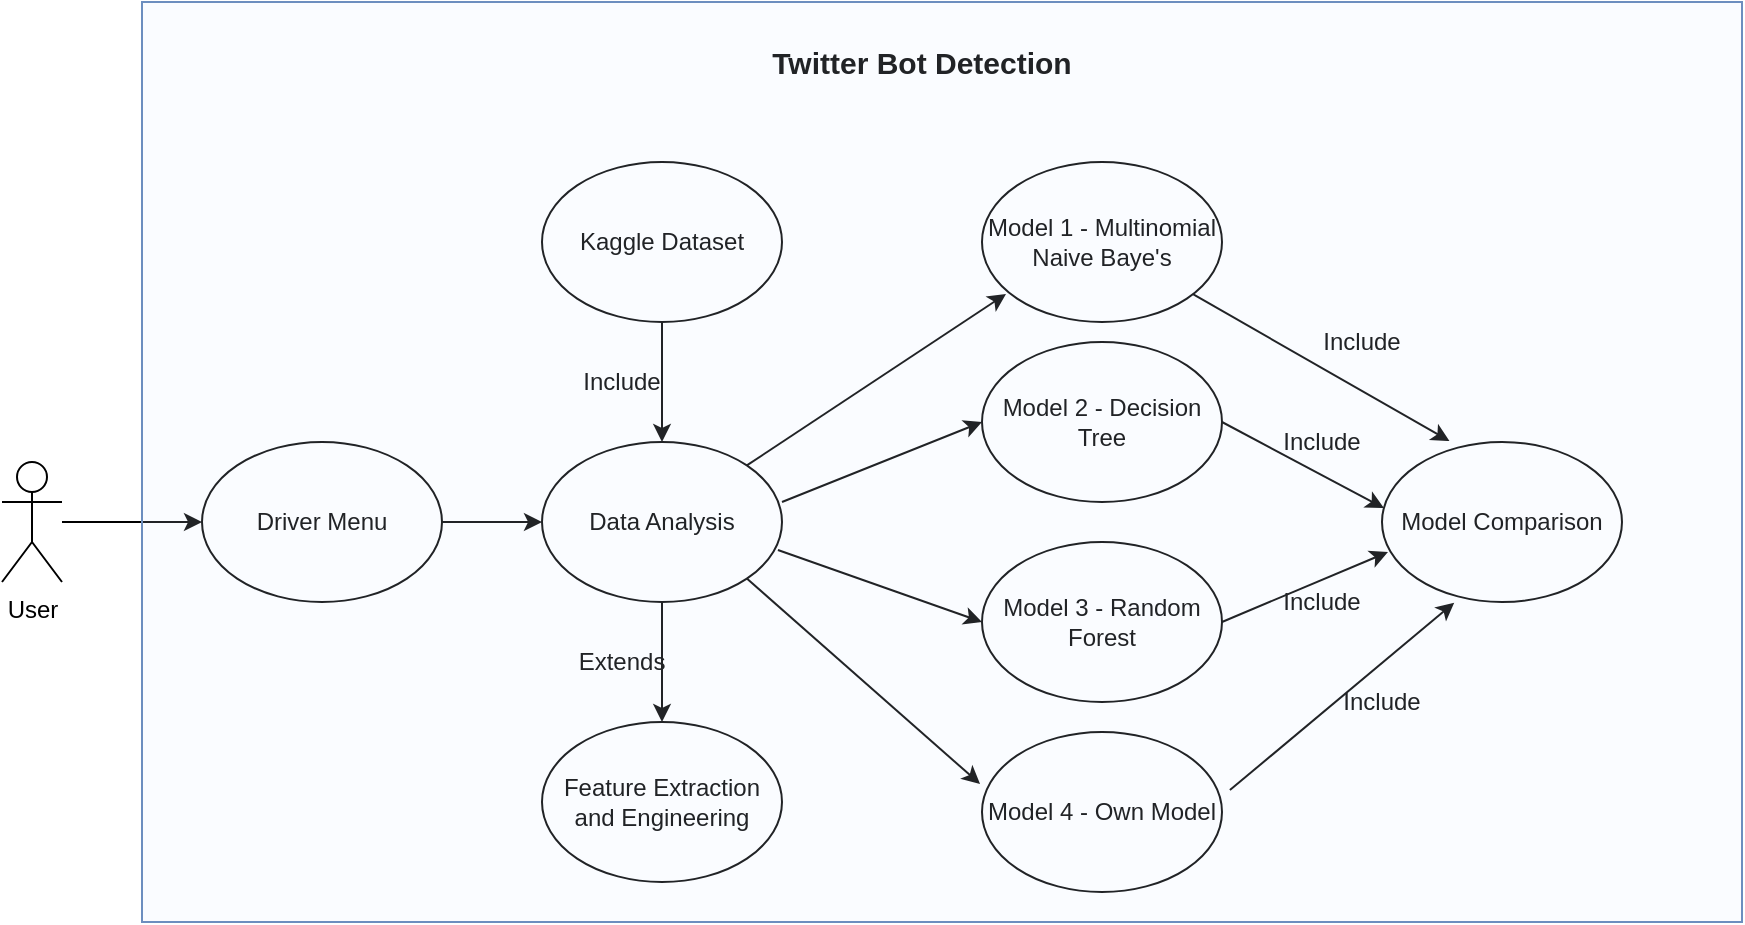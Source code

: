 <mxfile version="12.8.5" type="device"><diagram name="Page-1" id="42789a77-a242-8287-6e28-9cd8cfd52e62"><mxGraphModel dx="946" dy="579" grid="1" gridSize="10" guides="1" tooltips="1" connect="1" arrows="1" fold="1" page="1" pageScale="1" pageWidth="1100" pageHeight="850" background="#ffffff" math="0" shadow="0"><root><mxCell id="0"/><mxCell id="1" parent="0"/><mxCell id="OLLlbsE66_qLTurjNJOl-12" value="" style="edgeStyle=orthogonalEdgeStyle;rounded=0;orthogonalLoop=1;jettySize=auto;html=1;" edge="1" parent="1" source="OLLlbsE66_qLTurjNJOl-2" target="OLLlbsE66_qLTurjNJOl-3"><mxGeometry relative="1" as="geometry"/></mxCell><mxCell id="OLLlbsE66_qLTurjNJOl-2" value="Driver Menu" style="ellipse;whiteSpace=wrap;html=1;" vertex="1" parent="1"><mxGeometry x="170" y="240" width="120" height="80" as="geometry"/></mxCell><mxCell id="OLLlbsE66_qLTurjNJOl-22" value="" style="edgeStyle=orthogonalEdgeStyle;rounded=0;orthogonalLoop=1;jettySize=auto;html=1;" edge="1" parent="1" source="OLLlbsE66_qLTurjNJOl-3" target="OLLlbsE66_qLTurjNJOl-4"><mxGeometry relative="1" as="geometry"/></mxCell><mxCell id="OLLlbsE66_qLTurjNJOl-3" value="Data Analysis" style="ellipse;whiteSpace=wrap;html=1;" vertex="1" parent="1"><mxGeometry x="340" y="240" width="120" height="80" as="geometry"/></mxCell><mxCell id="OLLlbsE66_qLTurjNJOl-4" value="Feature Extraction and Engineering" style="ellipse;whiteSpace=wrap;html=1;" vertex="1" parent="1"><mxGeometry x="340" y="380" width="120" height="80" as="geometry"/></mxCell><mxCell id="OLLlbsE66_qLTurjNJOl-5" value="Model 1 - Multinomial Naive Baye's" style="ellipse;whiteSpace=wrap;html=1;" vertex="1" parent="1"><mxGeometry x="560" y="100" width="120" height="80" as="geometry"/></mxCell><mxCell id="OLLlbsE66_qLTurjNJOl-6" value="Model 3 - Random Forest" style="ellipse;whiteSpace=wrap;html=1;" vertex="1" parent="1"><mxGeometry x="560" y="290" width="120" height="80" as="geometry"/></mxCell><mxCell id="OLLlbsE66_qLTurjNJOl-7" value="&lt;span style=&quot;white-space: normal&quot;&gt;Model 2 - Decision Tree&lt;/span&gt;" style="ellipse;whiteSpace=wrap;html=1;" vertex="1" parent="1"><mxGeometry x="560" y="190" width="120" height="80" as="geometry"/></mxCell><mxCell id="OLLlbsE66_qLTurjNJOl-11" value="" style="edgeStyle=orthogonalEdgeStyle;rounded=0;orthogonalLoop=1;jettySize=auto;html=1;" edge="1" parent="1" source="OLLlbsE66_qLTurjNJOl-8" target="OLLlbsE66_qLTurjNJOl-2"><mxGeometry relative="1" as="geometry"/></mxCell><mxCell id="OLLlbsE66_qLTurjNJOl-8" value="User" style="shape=umlActor;verticalLabelPosition=bottom;labelBackgroundColor=#ffffff;verticalAlign=top;html=1;outlineConnect=0;" vertex="1" parent="1"><mxGeometry x="70" y="250" width="30" height="60" as="geometry"/></mxCell><mxCell id="OLLlbsE66_qLTurjNJOl-9" value="Model Comparison" style="ellipse;whiteSpace=wrap;html=1;" vertex="1" parent="1"><mxGeometry x="760" y="240" width="120" height="80" as="geometry"/></mxCell><mxCell id="OLLlbsE66_qLTurjNJOl-13" value="" style="edgeStyle=orthogonalEdgeStyle;rounded=0;orthogonalLoop=1;jettySize=auto;html=1;" edge="1" parent="1" source="OLLlbsE66_qLTurjNJOl-10" target="OLLlbsE66_qLTurjNJOl-3"><mxGeometry relative="1" as="geometry"/></mxCell><mxCell id="OLLlbsE66_qLTurjNJOl-10" value="Kaggle Dataset" style="ellipse;whiteSpace=wrap;html=1;" vertex="1" parent="1"><mxGeometry x="340" y="100" width="120" height="80" as="geometry"/></mxCell><mxCell id="OLLlbsE66_qLTurjNJOl-19" value="" style="endArrow=classic;html=1;entryX=0.1;entryY=0.825;entryDx=0;entryDy=0;entryPerimeter=0;exitX=1;exitY=0;exitDx=0;exitDy=0;" edge="1" parent="1" source="OLLlbsE66_qLTurjNJOl-3" target="OLLlbsE66_qLTurjNJOl-5"><mxGeometry width="50" height="50" relative="1" as="geometry"><mxPoint x="460" y="270" as="sourcePoint"/><mxPoint x="510" y="220" as="targetPoint"/></mxGeometry></mxCell><mxCell id="OLLlbsE66_qLTurjNJOl-23" value="Include" style="text;html=1;strokeColor=none;fillColor=none;align=center;verticalAlign=middle;whiteSpace=wrap;rounded=0;" vertex="1" parent="1"><mxGeometry x="710" y="230" width="40" height="20" as="geometry"/></mxCell><mxCell id="OLLlbsE66_qLTurjNJOl-24" value="Include" style="text;html=1;strokeColor=none;fillColor=none;align=center;verticalAlign=middle;whiteSpace=wrap;rounded=0;" vertex="1" parent="1"><mxGeometry x="730" y="180" width="40" height="20" as="geometry"/></mxCell><mxCell id="OLLlbsE66_qLTurjNJOl-25" value="Include" style="text;html=1;strokeColor=none;fillColor=none;align=center;verticalAlign=middle;whiteSpace=wrap;rounded=0;" vertex="1" parent="1"><mxGeometry x="360" y="200" width="40" height="20" as="geometry"/></mxCell><mxCell id="OLLlbsE66_qLTurjNJOl-26" value="Extends" style="text;html=1;strokeColor=none;fillColor=none;align=center;verticalAlign=middle;whiteSpace=wrap;rounded=0;" vertex="1" parent="1"><mxGeometry x="360" y="340" width="40" height="20" as="geometry"/></mxCell><mxCell id="OLLlbsE66_qLTurjNJOl-31" value="" style="endArrow=classic;html=1;entryX=0.281;entryY=-0.006;entryDx=0;entryDy=0;entryPerimeter=0;" edge="1" parent="1" source="OLLlbsE66_qLTurjNJOl-5" target="OLLlbsE66_qLTurjNJOl-9"><mxGeometry width="50" height="50" relative="1" as="geometry"><mxPoint x="510" y="280" as="sourcePoint"/><mxPoint x="560" y="230" as="targetPoint"/></mxGeometry></mxCell><mxCell id="OLLlbsE66_qLTurjNJOl-32" value="" style="endArrow=classic;html=1;entryX=0.301;entryY=1.004;entryDx=0;entryDy=0;entryPerimeter=0;exitX=1.033;exitY=0.363;exitDx=0;exitDy=0;exitPerimeter=0;" edge="1" parent="1" source="OLLlbsE66_qLTurjNJOl-37" target="OLLlbsE66_qLTurjNJOl-9"><mxGeometry width="50" height="50" relative="1" as="geometry"><mxPoint x="710" y="380" as="sourcePoint"/><mxPoint x="760" y="330" as="targetPoint"/></mxGeometry></mxCell><mxCell id="OLLlbsE66_qLTurjNJOl-34" value="Include" style="text;html=1;strokeColor=none;fillColor=none;align=center;verticalAlign=middle;whiteSpace=wrap;rounded=0;" vertex="1" parent="1"><mxGeometry x="740" y="360" width="40" height="20" as="geometry"/></mxCell><mxCell id="OLLlbsE66_qLTurjNJOl-36" value="&lt;b&gt;&lt;font style=&quot;font-size: 15px&quot;&gt;Twitter Bot Detection&lt;/font&gt;&lt;/b&gt;" style="text;html=1;strokeColor=none;fillColor=none;align=center;verticalAlign=middle;whiteSpace=wrap;rounded=0;" vertex="1" parent="1"><mxGeometry x="435" y="40" width="190" height="20" as="geometry"/></mxCell><mxCell id="OLLlbsE66_qLTurjNJOl-37" value="Model 4 - Own Model" style="ellipse;whiteSpace=wrap;html=1;fillColor=#ffffff;" vertex="1" parent="1"><mxGeometry x="560" y="385" width="120" height="80" as="geometry"/></mxCell><mxCell id="OLLlbsE66_qLTurjNJOl-38" value="" style="endArrow=classic;html=1;exitX=1;exitY=0.5;exitDx=0;exitDy=0;entryX=0.025;entryY=0.688;entryDx=0;entryDy=0;entryPerimeter=0;" edge="1" parent="1" source="OLLlbsE66_qLTurjNJOl-6" target="OLLlbsE66_qLTurjNJOl-9"><mxGeometry width="50" height="50" relative="1" as="geometry"><mxPoint x="450" y="350" as="sourcePoint"/><mxPoint x="500" y="300" as="targetPoint"/></mxGeometry></mxCell><mxCell id="OLLlbsE66_qLTurjNJOl-39" value="" style="endArrow=classic;html=1;exitX=1;exitY=0.5;exitDx=0;exitDy=0;entryX=0.008;entryY=0.413;entryDx=0;entryDy=0;entryPerimeter=0;" edge="1" parent="1" source="OLLlbsE66_qLTurjNJOl-7" target="OLLlbsE66_qLTurjNJOl-9"><mxGeometry width="50" height="50" relative="1" as="geometry"><mxPoint x="690" y="330" as="sourcePoint"/><mxPoint x="779.96" y="310" as="targetPoint"/></mxGeometry></mxCell><mxCell id="OLLlbsE66_qLTurjNJOl-40" value="" style="endArrow=classic;html=1;exitX=1;exitY=0.375;exitDx=0;exitDy=0;exitPerimeter=0;entryX=0;entryY=0.5;entryDx=0;entryDy=0;" edge="1" parent="1" source="OLLlbsE66_qLTurjNJOl-3" target="OLLlbsE66_qLTurjNJOl-7"><mxGeometry width="50" height="50" relative="1" as="geometry"><mxPoint x="450" y="350" as="sourcePoint"/><mxPoint x="500" y="300" as="targetPoint"/></mxGeometry></mxCell><mxCell id="OLLlbsE66_qLTurjNJOl-41" value="" style="endArrow=classic;html=1;exitX=0.983;exitY=0.675;exitDx=0;exitDy=0;exitPerimeter=0;entryX=0;entryY=0.5;entryDx=0;entryDy=0;" edge="1" parent="1" source="OLLlbsE66_qLTurjNJOl-3" target="OLLlbsE66_qLTurjNJOl-6"><mxGeometry width="50" height="50" relative="1" as="geometry"><mxPoint x="450" y="350" as="sourcePoint"/><mxPoint x="500" y="300" as="targetPoint"/></mxGeometry></mxCell><mxCell id="OLLlbsE66_qLTurjNJOl-42" value="" style="endArrow=classic;html=1;exitX=1;exitY=1;exitDx=0;exitDy=0;entryX=-0.008;entryY=0.325;entryDx=0;entryDy=0;entryPerimeter=0;" edge="1" parent="1" source="OLLlbsE66_qLTurjNJOl-3" target="OLLlbsE66_qLTurjNJOl-37"><mxGeometry width="50" height="50" relative="1" as="geometry"><mxPoint x="450" y="350" as="sourcePoint"/><mxPoint x="500" y="300" as="targetPoint"/></mxGeometry></mxCell><mxCell id="OLLlbsE66_qLTurjNJOl-43" value="Include" style="text;html=1;strokeColor=none;fillColor=none;align=center;verticalAlign=middle;whiteSpace=wrap;rounded=0;" vertex="1" parent="1"><mxGeometry x="710" y="310" width="40" height="20" as="geometry"/></mxCell><mxCell id="OLLlbsE66_qLTurjNJOl-44" value="" style="rounded=0;whiteSpace=wrap;html=1;fillColor=#dae8fc;strokeColor=#6c8ebf;fillOpacity=15;" vertex="1" parent="1"><mxGeometry x="140" y="20" width="800" height="460" as="geometry"/></mxCell></root></mxGraphModel></diagram></mxfile>